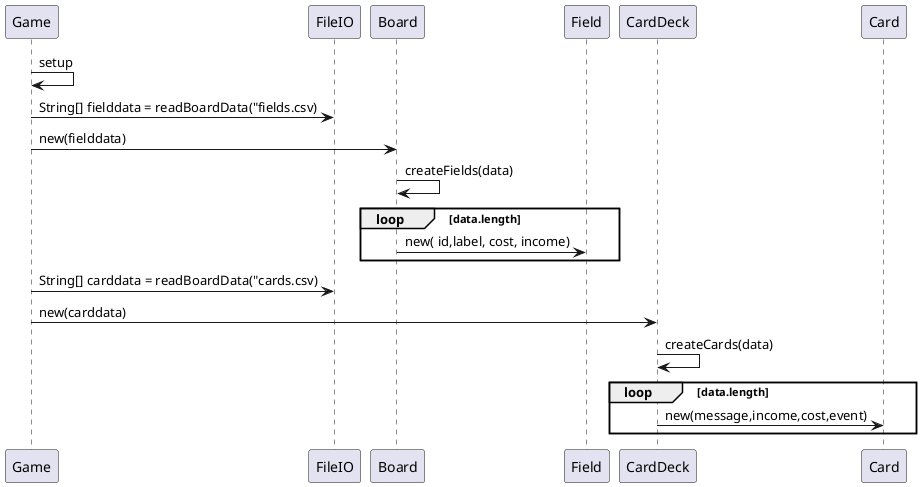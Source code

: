@startuml
'https://plantuml.com/sequence-diagram


Game -> Game: setup
Game -> FileIO: String[] fielddata = readBoardData("fields.csv)
Game -> Board: new(fielddata)

Board -> Board: createFields(data)
loop data.length

Board -> Field: new( id,label, cost, income)
end
Game -> FileIO: String[] carddata = readBoardData("cards.csv)
Game -> CardDeck: new(carddata)

CardDeck -> CardDeck: createCards(data)

loop data.length
CardDeck -> Card: new(message,income,cost,event)
end


@enduml